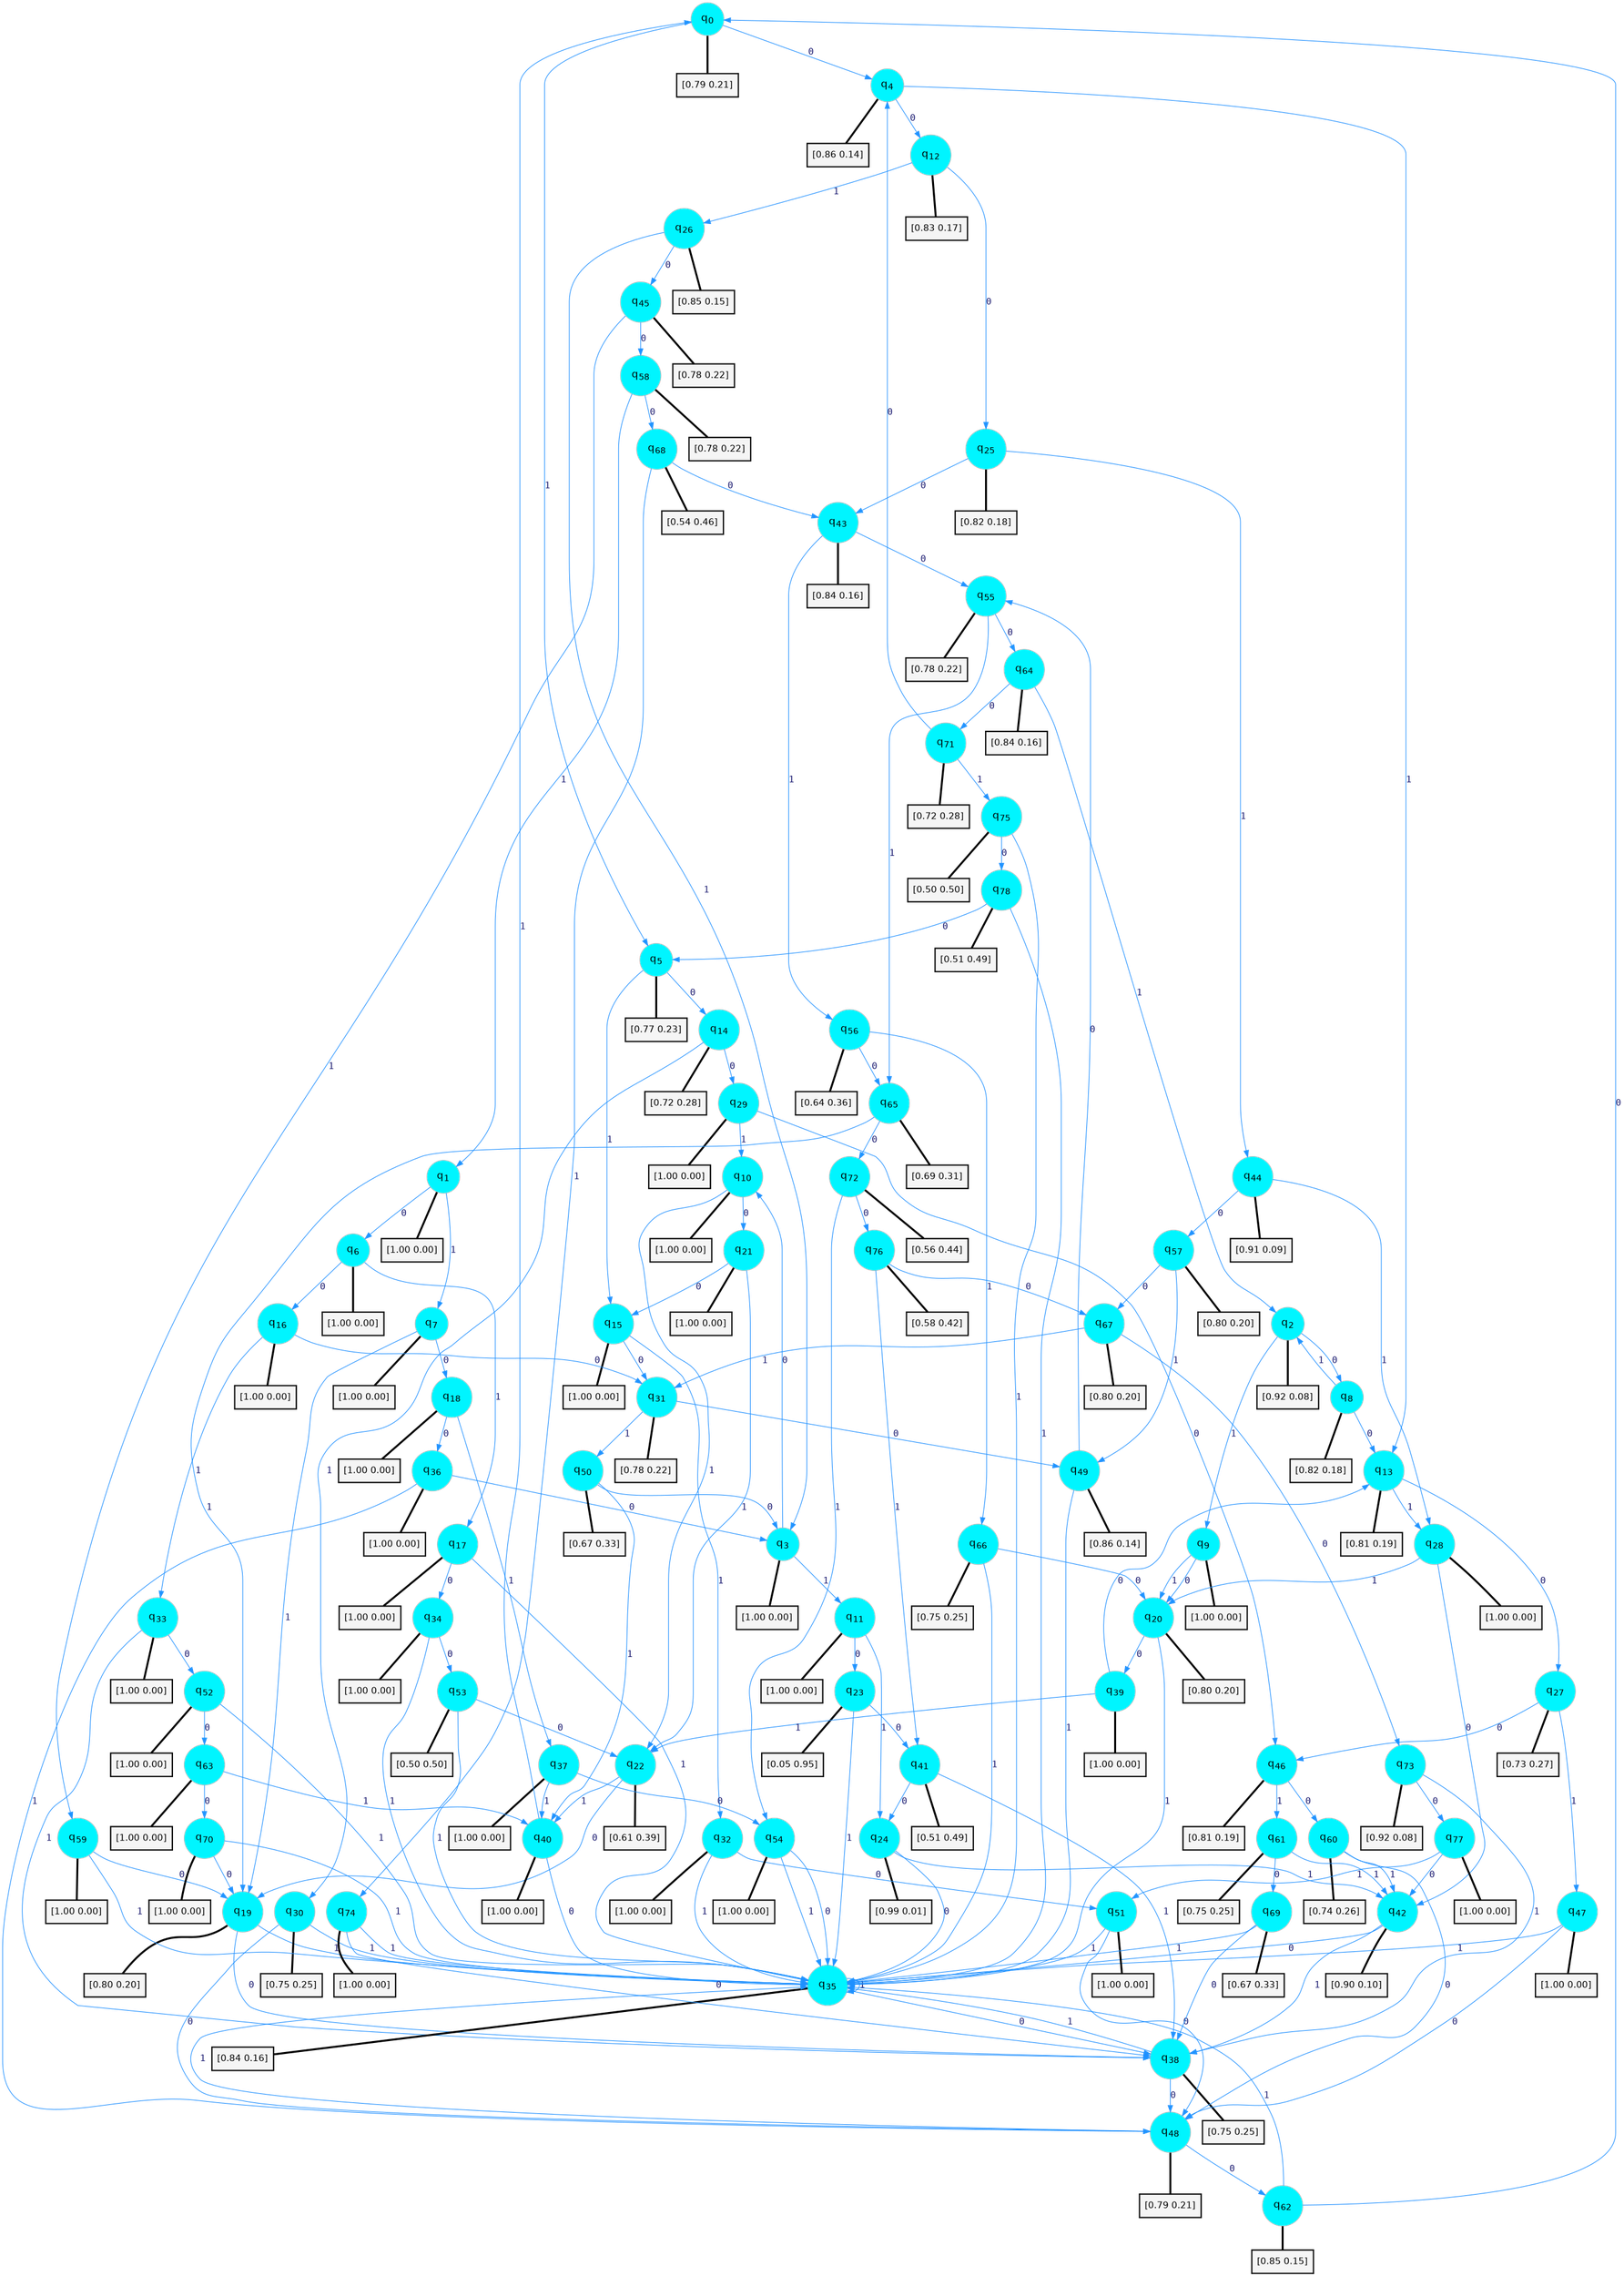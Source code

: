 digraph G {
graph [
bgcolor=transparent, dpi=300, rankdir=TD, size="40,25"];
node [
color=gray, fillcolor=turquoise1, fontcolor=black, fontname=Helvetica, fontsize=16, fontweight=bold, shape=circle, style=filled];
edge [
arrowsize=1, color=dodgerblue1, fontcolor=midnightblue, fontname=courier, fontweight=bold, penwidth=1, style=solid, weight=20];
0[label=<q<SUB>0</SUB>>];
1[label=<q<SUB>1</SUB>>];
2[label=<q<SUB>2</SUB>>];
3[label=<q<SUB>3</SUB>>];
4[label=<q<SUB>4</SUB>>];
5[label=<q<SUB>5</SUB>>];
6[label=<q<SUB>6</SUB>>];
7[label=<q<SUB>7</SUB>>];
8[label=<q<SUB>8</SUB>>];
9[label=<q<SUB>9</SUB>>];
10[label=<q<SUB>10</SUB>>];
11[label=<q<SUB>11</SUB>>];
12[label=<q<SUB>12</SUB>>];
13[label=<q<SUB>13</SUB>>];
14[label=<q<SUB>14</SUB>>];
15[label=<q<SUB>15</SUB>>];
16[label=<q<SUB>16</SUB>>];
17[label=<q<SUB>17</SUB>>];
18[label=<q<SUB>18</SUB>>];
19[label=<q<SUB>19</SUB>>];
20[label=<q<SUB>20</SUB>>];
21[label=<q<SUB>21</SUB>>];
22[label=<q<SUB>22</SUB>>];
23[label=<q<SUB>23</SUB>>];
24[label=<q<SUB>24</SUB>>];
25[label=<q<SUB>25</SUB>>];
26[label=<q<SUB>26</SUB>>];
27[label=<q<SUB>27</SUB>>];
28[label=<q<SUB>28</SUB>>];
29[label=<q<SUB>29</SUB>>];
30[label=<q<SUB>30</SUB>>];
31[label=<q<SUB>31</SUB>>];
32[label=<q<SUB>32</SUB>>];
33[label=<q<SUB>33</SUB>>];
34[label=<q<SUB>34</SUB>>];
35[label=<q<SUB>35</SUB>>];
36[label=<q<SUB>36</SUB>>];
37[label=<q<SUB>37</SUB>>];
38[label=<q<SUB>38</SUB>>];
39[label=<q<SUB>39</SUB>>];
40[label=<q<SUB>40</SUB>>];
41[label=<q<SUB>41</SUB>>];
42[label=<q<SUB>42</SUB>>];
43[label=<q<SUB>43</SUB>>];
44[label=<q<SUB>44</SUB>>];
45[label=<q<SUB>45</SUB>>];
46[label=<q<SUB>46</SUB>>];
47[label=<q<SUB>47</SUB>>];
48[label=<q<SUB>48</SUB>>];
49[label=<q<SUB>49</SUB>>];
50[label=<q<SUB>50</SUB>>];
51[label=<q<SUB>51</SUB>>];
52[label=<q<SUB>52</SUB>>];
53[label=<q<SUB>53</SUB>>];
54[label=<q<SUB>54</SUB>>];
55[label=<q<SUB>55</SUB>>];
56[label=<q<SUB>56</SUB>>];
57[label=<q<SUB>57</SUB>>];
58[label=<q<SUB>58</SUB>>];
59[label=<q<SUB>59</SUB>>];
60[label=<q<SUB>60</SUB>>];
61[label=<q<SUB>61</SUB>>];
62[label=<q<SUB>62</SUB>>];
63[label=<q<SUB>63</SUB>>];
64[label=<q<SUB>64</SUB>>];
65[label=<q<SUB>65</SUB>>];
66[label=<q<SUB>66</SUB>>];
67[label=<q<SUB>67</SUB>>];
68[label=<q<SUB>68</SUB>>];
69[label=<q<SUB>69</SUB>>];
70[label=<q<SUB>70</SUB>>];
71[label=<q<SUB>71</SUB>>];
72[label=<q<SUB>72</SUB>>];
73[label=<q<SUB>73</SUB>>];
74[label=<q<SUB>74</SUB>>];
75[label=<q<SUB>75</SUB>>];
76[label=<q<SUB>76</SUB>>];
77[label=<q<SUB>77</SUB>>];
78[label=<q<SUB>78</SUB>>];
79[label="[0.79 0.21]", shape=box,fontcolor=black, fontname=Helvetica, fontsize=14, penwidth=2, fillcolor=whitesmoke,color=black];
80[label="[1.00 0.00]", shape=box,fontcolor=black, fontname=Helvetica, fontsize=14, penwidth=2, fillcolor=whitesmoke,color=black];
81[label="[0.92 0.08]", shape=box,fontcolor=black, fontname=Helvetica, fontsize=14, penwidth=2, fillcolor=whitesmoke,color=black];
82[label="[1.00 0.00]", shape=box,fontcolor=black, fontname=Helvetica, fontsize=14, penwidth=2, fillcolor=whitesmoke,color=black];
83[label="[0.86 0.14]", shape=box,fontcolor=black, fontname=Helvetica, fontsize=14, penwidth=2, fillcolor=whitesmoke,color=black];
84[label="[0.77 0.23]", shape=box,fontcolor=black, fontname=Helvetica, fontsize=14, penwidth=2, fillcolor=whitesmoke,color=black];
85[label="[1.00 0.00]", shape=box,fontcolor=black, fontname=Helvetica, fontsize=14, penwidth=2, fillcolor=whitesmoke,color=black];
86[label="[1.00 0.00]", shape=box,fontcolor=black, fontname=Helvetica, fontsize=14, penwidth=2, fillcolor=whitesmoke,color=black];
87[label="[0.82 0.18]", shape=box,fontcolor=black, fontname=Helvetica, fontsize=14, penwidth=2, fillcolor=whitesmoke,color=black];
88[label="[1.00 0.00]", shape=box,fontcolor=black, fontname=Helvetica, fontsize=14, penwidth=2, fillcolor=whitesmoke,color=black];
89[label="[1.00 0.00]", shape=box,fontcolor=black, fontname=Helvetica, fontsize=14, penwidth=2, fillcolor=whitesmoke,color=black];
90[label="[1.00 0.00]", shape=box,fontcolor=black, fontname=Helvetica, fontsize=14, penwidth=2, fillcolor=whitesmoke,color=black];
91[label="[0.83 0.17]", shape=box,fontcolor=black, fontname=Helvetica, fontsize=14, penwidth=2, fillcolor=whitesmoke,color=black];
92[label="[0.81 0.19]", shape=box,fontcolor=black, fontname=Helvetica, fontsize=14, penwidth=2, fillcolor=whitesmoke,color=black];
93[label="[0.72 0.28]", shape=box,fontcolor=black, fontname=Helvetica, fontsize=14, penwidth=2, fillcolor=whitesmoke,color=black];
94[label="[1.00 0.00]", shape=box,fontcolor=black, fontname=Helvetica, fontsize=14, penwidth=2, fillcolor=whitesmoke,color=black];
95[label="[1.00 0.00]", shape=box,fontcolor=black, fontname=Helvetica, fontsize=14, penwidth=2, fillcolor=whitesmoke,color=black];
96[label="[1.00 0.00]", shape=box,fontcolor=black, fontname=Helvetica, fontsize=14, penwidth=2, fillcolor=whitesmoke,color=black];
97[label="[1.00 0.00]", shape=box,fontcolor=black, fontname=Helvetica, fontsize=14, penwidth=2, fillcolor=whitesmoke,color=black];
98[label="[0.80 0.20]", shape=box,fontcolor=black, fontname=Helvetica, fontsize=14, penwidth=2, fillcolor=whitesmoke,color=black];
99[label="[0.80 0.20]", shape=box,fontcolor=black, fontname=Helvetica, fontsize=14, penwidth=2, fillcolor=whitesmoke,color=black];
100[label="[1.00 0.00]", shape=box,fontcolor=black, fontname=Helvetica, fontsize=14, penwidth=2, fillcolor=whitesmoke,color=black];
101[label="[0.61 0.39]", shape=box,fontcolor=black, fontname=Helvetica, fontsize=14, penwidth=2, fillcolor=whitesmoke,color=black];
102[label="[0.05 0.95]", shape=box,fontcolor=black, fontname=Helvetica, fontsize=14, penwidth=2, fillcolor=whitesmoke,color=black];
103[label="[0.99 0.01]", shape=box,fontcolor=black, fontname=Helvetica, fontsize=14, penwidth=2, fillcolor=whitesmoke,color=black];
104[label="[0.82 0.18]", shape=box,fontcolor=black, fontname=Helvetica, fontsize=14, penwidth=2, fillcolor=whitesmoke,color=black];
105[label="[0.85 0.15]", shape=box,fontcolor=black, fontname=Helvetica, fontsize=14, penwidth=2, fillcolor=whitesmoke,color=black];
106[label="[0.73 0.27]", shape=box,fontcolor=black, fontname=Helvetica, fontsize=14, penwidth=2, fillcolor=whitesmoke,color=black];
107[label="[1.00 0.00]", shape=box,fontcolor=black, fontname=Helvetica, fontsize=14, penwidth=2, fillcolor=whitesmoke,color=black];
108[label="[1.00 0.00]", shape=box,fontcolor=black, fontname=Helvetica, fontsize=14, penwidth=2, fillcolor=whitesmoke,color=black];
109[label="[0.75 0.25]", shape=box,fontcolor=black, fontname=Helvetica, fontsize=14, penwidth=2, fillcolor=whitesmoke,color=black];
110[label="[0.78 0.22]", shape=box,fontcolor=black, fontname=Helvetica, fontsize=14, penwidth=2, fillcolor=whitesmoke,color=black];
111[label="[1.00 0.00]", shape=box,fontcolor=black, fontname=Helvetica, fontsize=14, penwidth=2, fillcolor=whitesmoke,color=black];
112[label="[1.00 0.00]", shape=box,fontcolor=black, fontname=Helvetica, fontsize=14, penwidth=2, fillcolor=whitesmoke,color=black];
113[label="[1.00 0.00]", shape=box,fontcolor=black, fontname=Helvetica, fontsize=14, penwidth=2, fillcolor=whitesmoke,color=black];
114[label="[0.84 0.16]", shape=box,fontcolor=black, fontname=Helvetica, fontsize=14, penwidth=2, fillcolor=whitesmoke,color=black];
115[label="[1.00 0.00]", shape=box,fontcolor=black, fontname=Helvetica, fontsize=14, penwidth=2, fillcolor=whitesmoke,color=black];
116[label="[1.00 0.00]", shape=box,fontcolor=black, fontname=Helvetica, fontsize=14, penwidth=2, fillcolor=whitesmoke,color=black];
117[label="[0.75 0.25]", shape=box,fontcolor=black, fontname=Helvetica, fontsize=14, penwidth=2, fillcolor=whitesmoke,color=black];
118[label="[1.00 0.00]", shape=box,fontcolor=black, fontname=Helvetica, fontsize=14, penwidth=2, fillcolor=whitesmoke,color=black];
119[label="[1.00 0.00]", shape=box,fontcolor=black, fontname=Helvetica, fontsize=14, penwidth=2, fillcolor=whitesmoke,color=black];
120[label="[0.51 0.49]", shape=box,fontcolor=black, fontname=Helvetica, fontsize=14, penwidth=2, fillcolor=whitesmoke,color=black];
121[label="[0.90 0.10]", shape=box,fontcolor=black, fontname=Helvetica, fontsize=14, penwidth=2, fillcolor=whitesmoke,color=black];
122[label="[0.84 0.16]", shape=box,fontcolor=black, fontname=Helvetica, fontsize=14, penwidth=2, fillcolor=whitesmoke,color=black];
123[label="[0.91 0.09]", shape=box,fontcolor=black, fontname=Helvetica, fontsize=14, penwidth=2, fillcolor=whitesmoke,color=black];
124[label="[0.78 0.22]", shape=box,fontcolor=black, fontname=Helvetica, fontsize=14, penwidth=2, fillcolor=whitesmoke,color=black];
125[label="[0.81 0.19]", shape=box,fontcolor=black, fontname=Helvetica, fontsize=14, penwidth=2, fillcolor=whitesmoke,color=black];
126[label="[1.00 0.00]", shape=box,fontcolor=black, fontname=Helvetica, fontsize=14, penwidth=2, fillcolor=whitesmoke,color=black];
127[label="[0.79 0.21]", shape=box,fontcolor=black, fontname=Helvetica, fontsize=14, penwidth=2, fillcolor=whitesmoke,color=black];
128[label="[0.86 0.14]", shape=box,fontcolor=black, fontname=Helvetica, fontsize=14, penwidth=2, fillcolor=whitesmoke,color=black];
129[label="[0.67 0.33]", shape=box,fontcolor=black, fontname=Helvetica, fontsize=14, penwidth=2, fillcolor=whitesmoke,color=black];
130[label="[1.00 0.00]", shape=box,fontcolor=black, fontname=Helvetica, fontsize=14, penwidth=2, fillcolor=whitesmoke,color=black];
131[label="[1.00 0.00]", shape=box,fontcolor=black, fontname=Helvetica, fontsize=14, penwidth=2, fillcolor=whitesmoke,color=black];
132[label="[0.50 0.50]", shape=box,fontcolor=black, fontname=Helvetica, fontsize=14, penwidth=2, fillcolor=whitesmoke,color=black];
133[label="[1.00 0.00]", shape=box,fontcolor=black, fontname=Helvetica, fontsize=14, penwidth=2, fillcolor=whitesmoke,color=black];
134[label="[0.78 0.22]", shape=box,fontcolor=black, fontname=Helvetica, fontsize=14, penwidth=2, fillcolor=whitesmoke,color=black];
135[label="[0.64 0.36]", shape=box,fontcolor=black, fontname=Helvetica, fontsize=14, penwidth=2, fillcolor=whitesmoke,color=black];
136[label="[0.80 0.20]", shape=box,fontcolor=black, fontname=Helvetica, fontsize=14, penwidth=2, fillcolor=whitesmoke,color=black];
137[label="[0.78 0.22]", shape=box,fontcolor=black, fontname=Helvetica, fontsize=14, penwidth=2, fillcolor=whitesmoke,color=black];
138[label="[1.00 0.00]", shape=box,fontcolor=black, fontname=Helvetica, fontsize=14, penwidth=2, fillcolor=whitesmoke,color=black];
139[label="[0.74 0.26]", shape=box,fontcolor=black, fontname=Helvetica, fontsize=14, penwidth=2, fillcolor=whitesmoke,color=black];
140[label="[0.75 0.25]", shape=box,fontcolor=black, fontname=Helvetica, fontsize=14, penwidth=2, fillcolor=whitesmoke,color=black];
141[label="[0.85 0.15]", shape=box,fontcolor=black, fontname=Helvetica, fontsize=14, penwidth=2, fillcolor=whitesmoke,color=black];
142[label="[1.00 0.00]", shape=box,fontcolor=black, fontname=Helvetica, fontsize=14, penwidth=2, fillcolor=whitesmoke,color=black];
143[label="[0.84 0.16]", shape=box,fontcolor=black, fontname=Helvetica, fontsize=14, penwidth=2, fillcolor=whitesmoke,color=black];
144[label="[0.69 0.31]", shape=box,fontcolor=black, fontname=Helvetica, fontsize=14, penwidth=2, fillcolor=whitesmoke,color=black];
145[label="[0.75 0.25]", shape=box,fontcolor=black, fontname=Helvetica, fontsize=14, penwidth=2, fillcolor=whitesmoke,color=black];
146[label="[0.80 0.20]", shape=box,fontcolor=black, fontname=Helvetica, fontsize=14, penwidth=2, fillcolor=whitesmoke,color=black];
147[label="[0.54 0.46]", shape=box,fontcolor=black, fontname=Helvetica, fontsize=14, penwidth=2, fillcolor=whitesmoke,color=black];
148[label="[0.67 0.33]", shape=box,fontcolor=black, fontname=Helvetica, fontsize=14, penwidth=2, fillcolor=whitesmoke,color=black];
149[label="[1.00 0.00]", shape=box,fontcolor=black, fontname=Helvetica, fontsize=14, penwidth=2, fillcolor=whitesmoke,color=black];
150[label="[0.72 0.28]", shape=box,fontcolor=black, fontname=Helvetica, fontsize=14, penwidth=2, fillcolor=whitesmoke,color=black];
151[label="[0.56 0.44]", shape=box,fontcolor=black, fontname=Helvetica, fontsize=14, penwidth=2, fillcolor=whitesmoke,color=black];
152[label="[0.92 0.08]", shape=box,fontcolor=black, fontname=Helvetica, fontsize=14, penwidth=2, fillcolor=whitesmoke,color=black];
153[label="[1.00 0.00]", shape=box,fontcolor=black, fontname=Helvetica, fontsize=14, penwidth=2, fillcolor=whitesmoke,color=black];
154[label="[0.50 0.50]", shape=box,fontcolor=black, fontname=Helvetica, fontsize=14, penwidth=2, fillcolor=whitesmoke,color=black];
155[label="[0.58 0.42]", shape=box,fontcolor=black, fontname=Helvetica, fontsize=14, penwidth=2, fillcolor=whitesmoke,color=black];
156[label="[1.00 0.00]", shape=box,fontcolor=black, fontname=Helvetica, fontsize=14, penwidth=2, fillcolor=whitesmoke,color=black];
157[label="[0.51 0.49]", shape=box,fontcolor=black, fontname=Helvetica, fontsize=14, penwidth=2, fillcolor=whitesmoke,color=black];
0->4 [label=0];
0->5 [label=1];
0->79 [arrowhead=none, penwidth=3,color=black];
1->6 [label=0];
1->7 [label=1];
1->80 [arrowhead=none, penwidth=3,color=black];
2->8 [label=0];
2->9 [label=1];
2->81 [arrowhead=none, penwidth=3,color=black];
3->10 [label=0];
3->11 [label=1];
3->82 [arrowhead=none, penwidth=3,color=black];
4->12 [label=0];
4->13 [label=1];
4->83 [arrowhead=none, penwidth=3,color=black];
5->14 [label=0];
5->15 [label=1];
5->84 [arrowhead=none, penwidth=3,color=black];
6->16 [label=0];
6->17 [label=1];
6->85 [arrowhead=none, penwidth=3,color=black];
7->18 [label=0];
7->19 [label=1];
7->86 [arrowhead=none, penwidth=3,color=black];
8->13 [label=0];
8->2 [label=1];
8->87 [arrowhead=none, penwidth=3,color=black];
9->20 [label=0];
9->20 [label=1];
9->88 [arrowhead=none, penwidth=3,color=black];
10->21 [label=0];
10->22 [label=1];
10->89 [arrowhead=none, penwidth=3,color=black];
11->23 [label=0];
11->24 [label=1];
11->90 [arrowhead=none, penwidth=3,color=black];
12->25 [label=0];
12->26 [label=1];
12->91 [arrowhead=none, penwidth=3,color=black];
13->27 [label=0];
13->28 [label=1];
13->92 [arrowhead=none, penwidth=3,color=black];
14->29 [label=0];
14->30 [label=1];
14->93 [arrowhead=none, penwidth=3,color=black];
15->31 [label=0];
15->32 [label=1];
15->94 [arrowhead=none, penwidth=3,color=black];
16->31 [label=0];
16->33 [label=1];
16->95 [arrowhead=none, penwidth=3,color=black];
17->34 [label=0];
17->35 [label=1];
17->96 [arrowhead=none, penwidth=3,color=black];
18->36 [label=0];
18->37 [label=1];
18->97 [arrowhead=none, penwidth=3,color=black];
19->38 [label=0];
19->35 [label=1];
19->98 [arrowhead=none, penwidth=3,color=black];
20->39 [label=0];
20->35 [label=1];
20->99 [arrowhead=none, penwidth=3,color=black];
21->15 [label=0];
21->22 [label=1];
21->100 [arrowhead=none, penwidth=3,color=black];
22->19 [label=0];
22->40 [label=1];
22->101 [arrowhead=none, penwidth=3,color=black];
23->41 [label=0];
23->35 [label=1];
23->102 [arrowhead=none, penwidth=3,color=black];
24->35 [label=0];
24->42 [label=1];
24->103 [arrowhead=none, penwidth=3,color=black];
25->43 [label=0];
25->44 [label=1];
25->104 [arrowhead=none, penwidth=3,color=black];
26->45 [label=0];
26->3 [label=1];
26->105 [arrowhead=none, penwidth=3,color=black];
27->46 [label=0];
27->47 [label=1];
27->106 [arrowhead=none, penwidth=3,color=black];
28->42 [label=0];
28->20 [label=1];
28->107 [arrowhead=none, penwidth=3,color=black];
29->46 [label=0];
29->10 [label=1];
29->108 [arrowhead=none, penwidth=3,color=black];
30->48 [label=0];
30->35 [label=1];
30->109 [arrowhead=none, penwidth=3,color=black];
31->49 [label=0];
31->50 [label=1];
31->110 [arrowhead=none, penwidth=3,color=black];
32->51 [label=0];
32->35 [label=1];
32->111 [arrowhead=none, penwidth=3,color=black];
33->52 [label=0];
33->38 [label=1];
33->112 [arrowhead=none, penwidth=3,color=black];
34->53 [label=0];
34->35 [label=1];
34->113 [arrowhead=none, penwidth=3,color=black];
35->38 [label=0];
35->35 [label=1];
35->114 [arrowhead=none, penwidth=3,color=black];
36->3 [label=0];
36->48 [label=1];
36->115 [arrowhead=none, penwidth=3,color=black];
37->54 [label=0];
37->40 [label=1];
37->116 [arrowhead=none, penwidth=3,color=black];
38->48 [label=0];
38->35 [label=1];
38->117 [arrowhead=none, penwidth=3,color=black];
39->13 [label=0];
39->22 [label=1];
39->118 [arrowhead=none, penwidth=3,color=black];
40->35 [label=0];
40->0 [label=1];
40->119 [arrowhead=none, penwidth=3,color=black];
41->24 [label=0];
41->38 [label=1];
41->120 [arrowhead=none, penwidth=3,color=black];
42->35 [label=0];
42->38 [label=1];
42->121 [arrowhead=none, penwidth=3,color=black];
43->55 [label=0];
43->56 [label=1];
43->122 [arrowhead=none, penwidth=3,color=black];
44->57 [label=0];
44->28 [label=1];
44->123 [arrowhead=none, penwidth=3,color=black];
45->58 [label=0];
45->59 [label=1];
45->124 [arrowhead=none, penwidth=3,color=black];
46->60 [label=0];
46->61 [label=1];
46->125 [arrowhead=none, penwidth=3,color=black];
47->48 [label=0];
47->35 [label=1];
47->126 [arrowhead=none, penwidth=3,color=black];
48->62 [label=0];
48->35 [label=1];
48->127 [arrowhead=none, penwidth=3,color=black];
49->55 [label=0];
49->35 [label=1];
49->128 [arrowhead=none, penwidth=3,color=black];
50->3 [label=0];
50->40 [label=1];
50->129 [arrowhead=none, penwidth=3,color=black];
51->48 [label=0];
51->35 [label=1];
51->130 [arrowhead=none, penwidth=3,color=black];
52->63 [label=0];
52->35 [label=1];
52->131 [arrowhead=none, penwidth=3,color=black];
53->22 [label=0];
53->35 [label=1];
53->132 [arrowhead=none, penwidth=3,color=black];
54->35 [label=0];
54->35 [label=1];
54->133 [arrowhead=none, penwidth=3,color=black];
55->64 [label=0];
55->65 [label=1];
55->134 [arrowhead=none, penwidth=3,color=black];
56->65 [label=0];
56->66 [label=1];
56->135 [arrowhead=none, penwidth=3,color=black];
57->67 [label=0];
57->49 [label=1];
57->136 [arrowhead=none, penwidth=3,color=black];
58->68 [label=0];
58->1 [label=1];
58->137 [arrowhead=none, penwidth=3,color=black];
59->19 [label=0];
59->35 [label=1];
59->138 [arrowhead=none, penwidth=3,color=black];
60->48 [label=0];
60->42 [label=1];
60->139 [arrowhead=none, penwidth=3,color=black];
61->69 [label=0];
61->42 [label=1];
61->140 [arrowhead=none, penwidth=3,color=black];
62->0 [label=0];
62->35 [label=1];
62->141 [arrowhead=none, penwidth=3,color=black];
63->70 [label=0];
63->40 [label=1];
63->142 [arrowhead=none, penwidth=3,color=black];
64->71 [label=0];
64->2 [label=1];
64->143 [arrowhead=none, penwidth=3,color=black];
65->72 [label=0];
65->19 [label=1];
65->144 [arrowhead=none, penwidth=3,color=black];
66->20 [label=0];
66->35 [label=1];
66->145 [arrowhead=none, penwidth=3,color=black];
67->73 [label=0];
67->31 [label=1];
67->146 [arrowhead=none, penwidth=3,color=black];
68->43 [label=0];
68->74 [label=1];
68->147 [arrowhead=none, penwidth=3,color=black];
69->38 [label=0];
69->35 [label=1];
69->148 [arrowhead=none, penwidth=3,color=black];
70->19 [label=0];
70->35 [label=1];
70->149 [arrowhead=none, penwidth=3,color=black];
71->4 [label=0];
71->75 [label=1];
71->150 [arrowhead=none, penwidth=3,color=black];
72->76 [label=0];
72->54 [label=1];
72->151 [arrowhead=none, penwidth=3,color=black];
73->77 [label=0];
73->38 [label=1];
73->152 [arrowhead=none, penwidth=3,color=black];
74->38 [label=0];
74->35 [label=1];
74->153 [arrowhead=none, penwidth=3,color=black];
75->78 [label=0];
75->35 [label=1];
75->154 [arrowhead=none, penwidth=3,color=black];
76->67 [label=0];
76->41 [label=1];
76->155 [arrowhead=none, penwidth=3,color=black];
77->42 [label=0];
77->51 [label=1];
77->156 [arrowhead=none, penwidth=3,color=black];
78->5 [label=0];
78->35 [label=1];
78->157 [arrowhead=none, penwidth=3,color=black];
}
